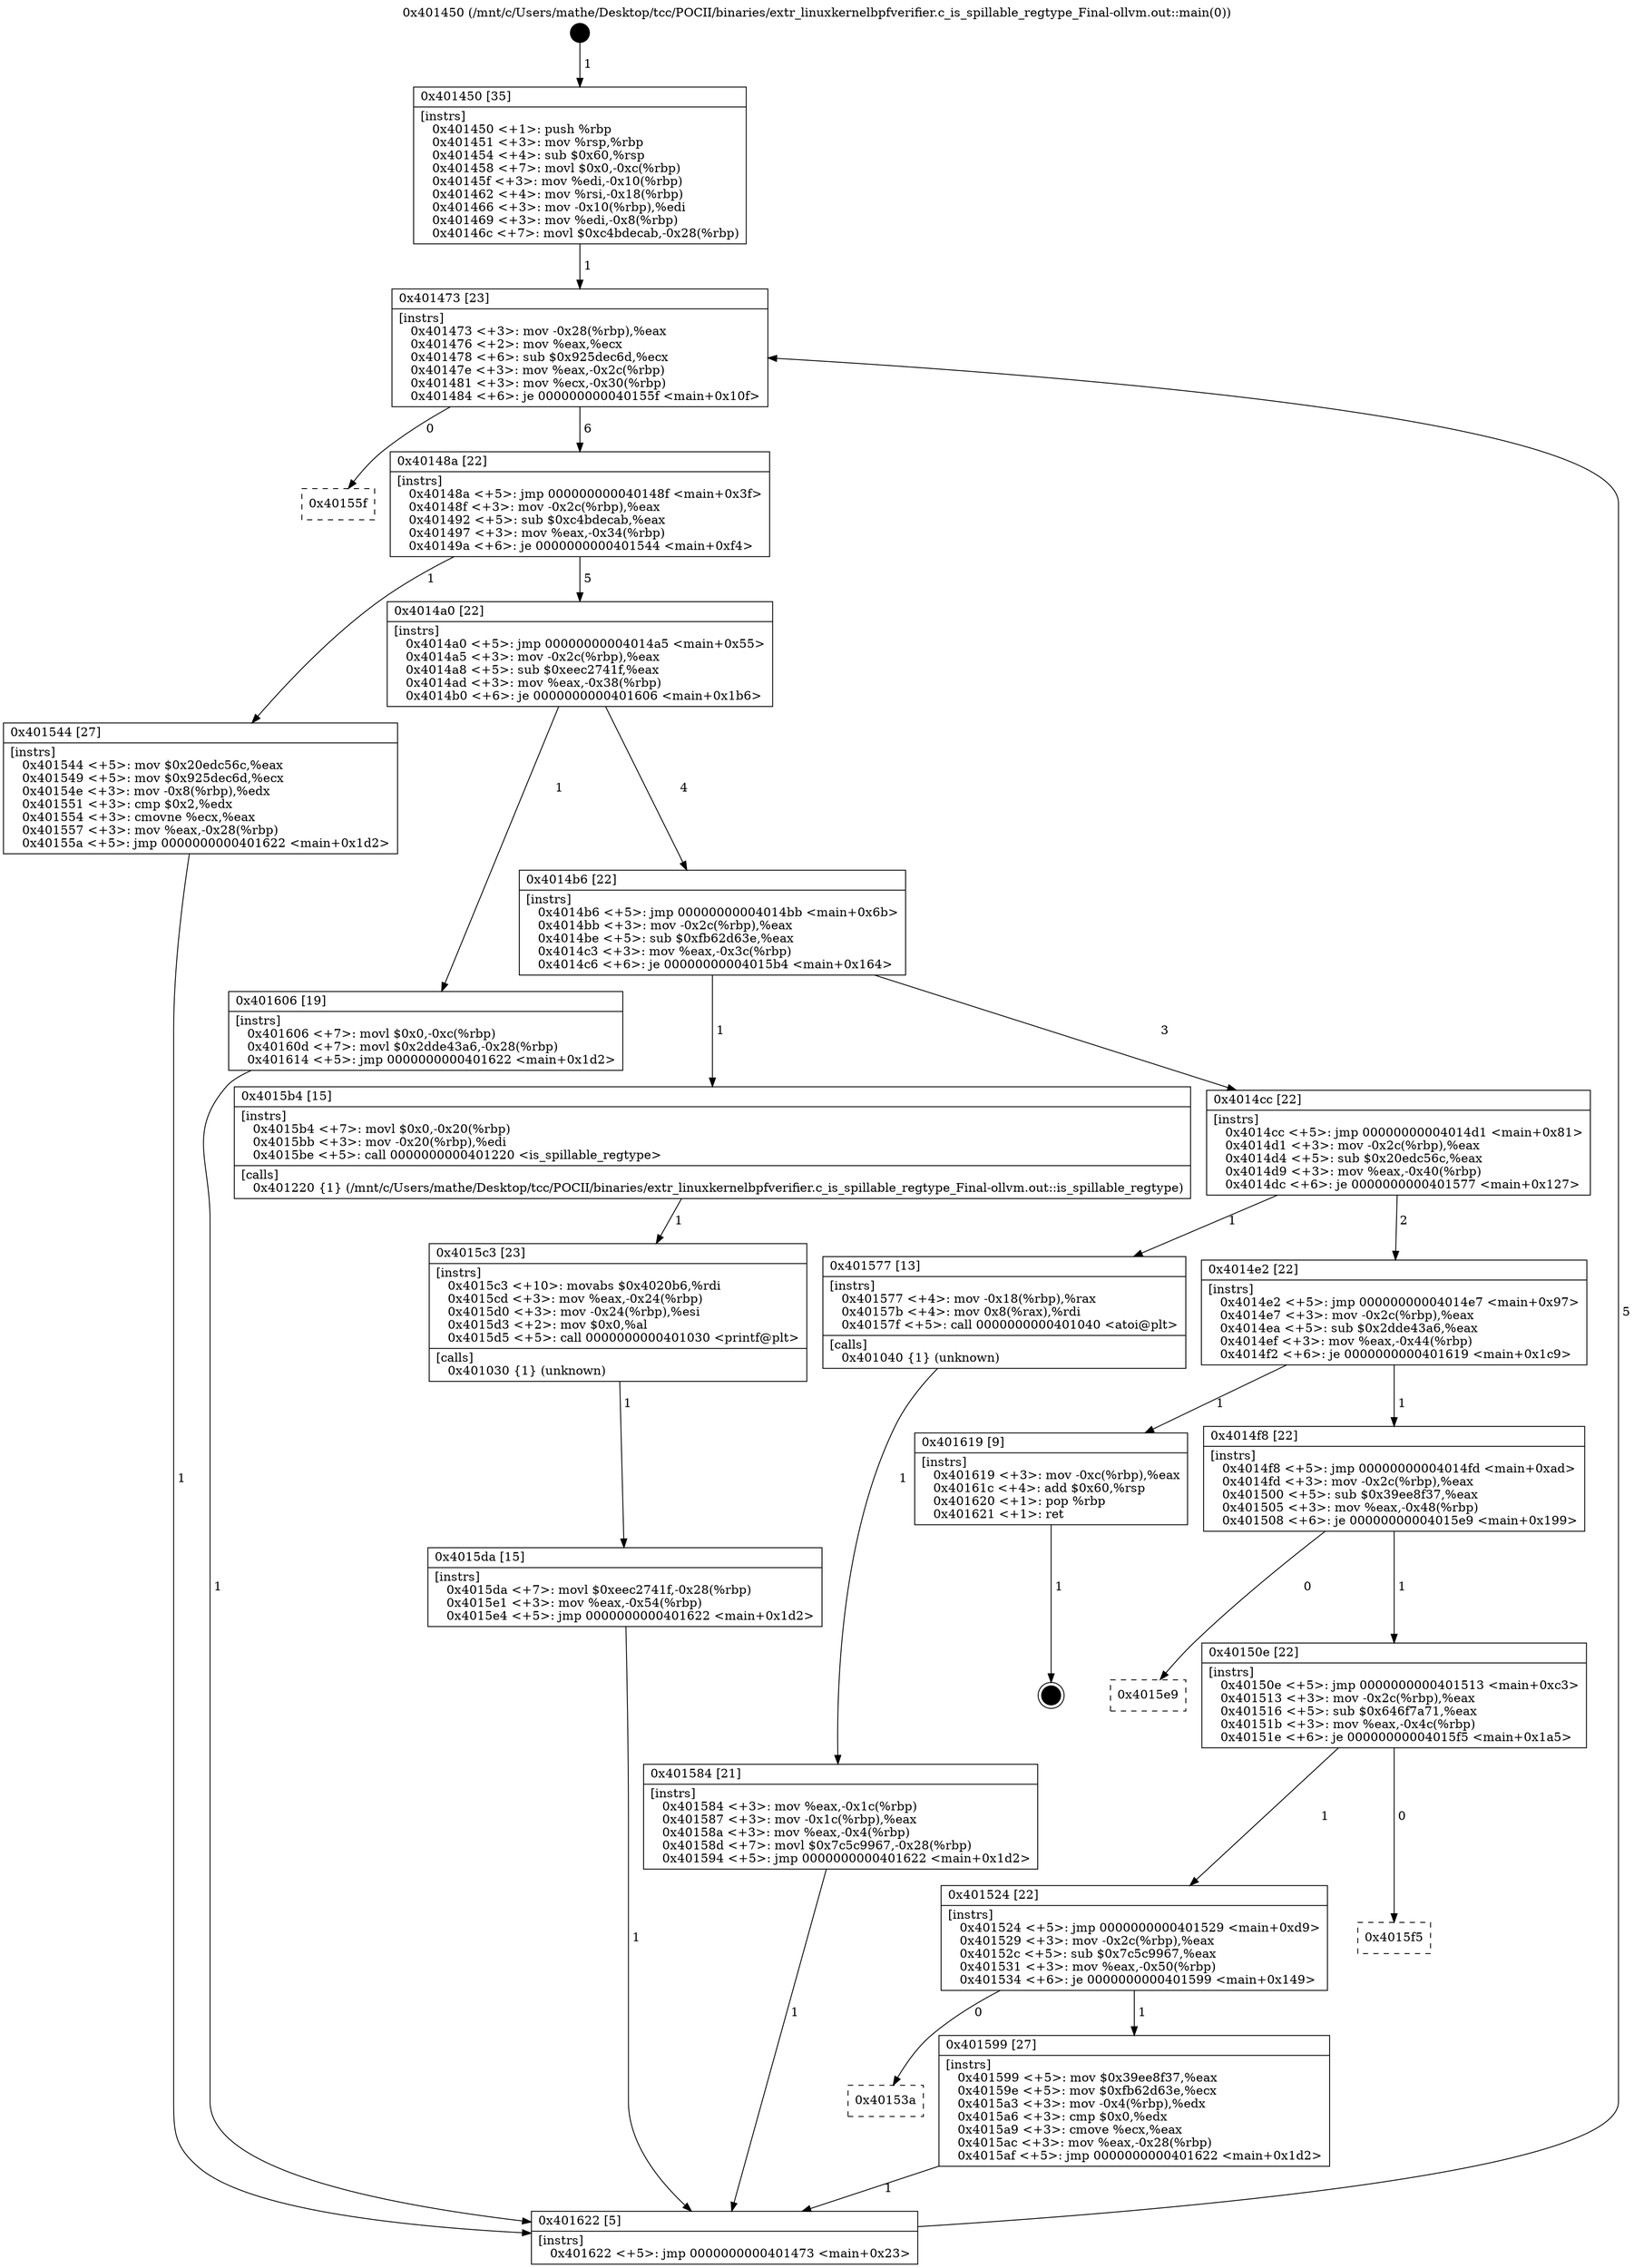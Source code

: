 digraph "0x401450" {
  label = "0x401450 (/mnt/c/Users/mathe/Desktop/tcc/POCII/binaries/extr_linuxkernelbpfverifier.c_is_spillable_regtype_Final-ollvm.out::main(0))"
  labelloc = "t"
  node[shape=record]

  Entry [label="",width=0.3,height=0.3,shape=circle,fillcolor=black,style=filled]
  "0x401473" [label="{
     0x401473 [23]\l
     | [instrs]\l
     &nbsp;&nbsp;0x401473 \<+3\>: mov -0x28(%rbp),%eax\l
     &nbsp;&nbsp;0x401476 \<+2\>: mov %eax,%ecx\l
     &nbsp;&nbsp;0x401478 \<+6\>: sub $0x925dec6d,%ecx\l
     &nbsp;&nbsp;0x40147e \<+3\>: mov %eax,-0x2c(%rbp)\l
     &nbsp;&nbsp;0x401481 \<+3\>: mov %ecx,-0x30(%rbp)\l
     &nbsp;&nbsp;0x401484 \<+6\>: je 000000000040155f \<main+0x10f\>\l
  }"]
  "0x40155f" [label="{
     0x40155f\l
  }", style=dashed]
  "0x40148a" [label="{
     0x40148a [22]\l
     | [instrs]\l
     &nbsp;&nbsp;0x40148a \<+5\>: jmp 000000000040148f \<main+0x3f\>\l
     &nbsp;&nbsp;0x40148f \<+3\>: mov -0x2c(%rbp),%eax\l
     &nbsp;&nbsp;0x401492 \<+5\>: sub $0xc4bdecab,%eax\l
     &nbsp;&nbsp;0x401497 \<+3\>: mov %eax,-0x34(%rbp)\l
     &nbsp;&nbsp;0x40149a \<+6\>: je 0000000000401544 \<main+0xf4\>\l
  }"]
  Exit [label="",width=0.3,height=0.3,shape=circle,fillcolor=black,style=filled,peripheries=2]
  "0x401544" [label="{
     0x401544 [27]\l
     | [instrs]\l
     &nbsp;&nbsp;0x401544 \<+5\>: mov $0x20edc56c,%eax\l
     &nbsp;&nbsp;0x401549 \<+5\>: mov $0x925dec6d,%ecx\l
     &nbsp;&nbsp;0x40154e \<+3\>: mov -0x8(%rbp),%edx\l
     &nbsp;&nbsp;0x401551 \<+3\>: cmp $0x2,%edx\l
     &nbsp;&nbsp;0x401554 \<+3\>: cmovne %ecx,%eax\l
     &nbsp;&nbsp;0x401557 \<+3\>: mov %eax,-0x28(%rbp)\l
     &nbsp;&nbsp;0x40155a \<+5\>: jmp 0000000000401622 \<main+0x1d2\>\l
  }"]
  "0x4014a0" [label="{
     0x4014a0 [22]\l
     | [instrs]\l
     &nbsp;&nbsp;0x4014a0 \<+5\>: jmp 00000000004014a5 \<main+0x55\>\l
     &nbsp;&nbsp;0x4014a5 \<+3\>: mov -0x2c(%rbp),%eax\l
     &nbsp;&nbsp;0x4014a8 \<+5\>: sub $0xeec2741f,%eax\l
     &nbsp;&nbsp;0x4014ad \<+3\>: mov %eax,-0x38(%rbp)\l
     &nbsp;&nbsp;0x4014b0 \<+6\>: je 0000000000401606 \<main+0x1b6\>\l
  }"]
  "0x401622" [label="{
     0x401622 [5]\l
     | [instrs]\l
     &nbsp;&nbsp;0x401622 \<+5\>: jmp 0000000000401473 \<main+0x23\>\l
  }"]
  "0x401450" [label="{
     0x401450 [35]\l
     | [instrs]\l
     &nbsp;&nbsp;0x401450 \<+1\>: push %rbp\l
     &nbsp;&nbsp;0x401451 \<+3\>: mov %rsp,%rbp\l
     &nbsp;&nbsp;0x401454 \<+4\>: sub $0x60,%rsp\l
     &nbsp;&nbsp;0x401458 \<+7\>: movl $0x0,-0xc(%rbp)\l
     &nbsp;&nbsp;0x40145f \<+3\>: mov %edi,-0x10(%rbp)\l
     &nbsp;&nbsp;0x401462 \<+4\>: mov %rsi,-0x18(%rbp)\l
     &nbsp;&nbsp;0x401466 \<+3\>: mov -0x10(%rbp),%edi\l
     &nbsp;&nbsp;0x401469 \<+3\>: mov %edi,-0x8(%rbp)\l
     &nbsp;&nbsp;0x40146c \<+7\>: movl $0xc4bdecab,-0x28(%rbp)\l
  }"]
  "0x4015da" [label="{
     0x4015da [15]\l
     | [instrs]\l
     &nbsp;&nbsp;0x4015da \<+7\>: movl $0xeec2741f,-0x28(%rbp)\l
     &nbsp;&nbsp;0x4015e1 \<+3\>: mov %eax,-0x54(%rbp)\l
     &nbsp;&nbsp;0x4015e4 \<+5\>: jmp 0000000000401622 \<main+0x1d2\>\l
  }"]
  "0x401606" [label="{
     0x401606 [19]\l
     | [instrs]\l
     &nbsp;&nbsp;0x401606 \<+7\>: movl $0x0,-0xc(%rbp)\l
     &nbsp;&nbsp;0x40160d \<+7\>: movl $0x2dde43a6,-0x28(%rbp)\l
     &nbsp;&nbsp;0x401614 \<+5\>: jmp 0000000000401622 \<main+0x1d2\>\l
  }"]
  "0x4014b6" [label="{
     0x4014b6 [22]\l
     | [instrs]\l
     &nbsp;&nbsp;0x4014b6 \<+5\>: jmp 00000000004014bb \<main+0x6b\>\l
     &nbsp;&nbsp;0x4014bb \<+3\>: mov -0x2c(%rbp),%eax\l
     &nbsp;&nbsp;0x4014be \<+5\>: sub $0xfb62d63e,%eax\l
     &nbsp;&nbsp;0x4014c3 \<+3\>: mov %eax,-0x3c(%rbp)\l
     &nbsp;&nbsp;0x4014c6 \<+6\>: je 00000000004015b4 \<main+0x164\>\l
  }"]
  "0x4015c3" [label="{
     0x4015c3 [23]\l
     | [instrs]\l
     &nbsp;&nbsp;0x4015c3 \<+10\>: movabs $0x4020b6,%rdi\l
     &nbsp;&nbsp;0x4015cd \<+3\>: mov %eax,-0x24(%rbp)\l
     &nbsp;&nbsp;0x4015d0 \<+3\>: mov -0x24(%rbp),%esi\l
     &nbsp;&nbsp;0x4015d3 \<+2\>: mov $0x0,%al\l
     &nbsp;&nbsp;0x4015d5 \<+5\>: call 0000000000401030 \<printf@plt\>\l
     | [calls]\l
     &nbsp;&nbsp;0x401030 \{1\} (unknown)\l
  }"]
  "0x4015b4" [label="{
     0x4015b4 [15]\l
     | [instrs]\l
     &nbsp;&nbsp;0x4015b4 \<+7\>: movl $0x0,-0x20(%rbp)\l
     &nbsp;&nbsp;0x4015bb \<+3\>: mov -0x20(%rbp),%edi\l
     &nbsp;&nbsp;0x4015be \<+5\>: call 0000000000401220 \<is_spillable_regtype\>\l
     | [calls]\l
     &nbsp;&nbsp;0x401220 \{1\} (/mnt/c/Users/mathe/Desktop/tcc/POCII/binaries/extr_linuxkernelbpfverifier.c_is_spillable_regtype_Final-ollvm.out::is_spillable_regtype)\l
  }"]
  "0x4014cc" [label="{
     0x4014cc [22]\l
     | [instrs]\l
     &nbsp;&nbsp;0x4014cc \<+5\>: jmp 00000000004014d1 \<main+0x81\>\l
     &nbsp;&nbsp;0x4014d1 \<+3\>: mov -0x2c(%rbp),%eax\l
     &nbsp;&nbsp;0x4014d4 \<+5\>: sub $0x20edc56c,%eax\l
     &nbsp;&nbsp;0x4014d9 \<+3\>: mov %eax,-0x40(%rbp)\l
     &nbsp;&nbsp;0x4014dc \<+6\>: je 0000000000401577 \<main+0x127\>\l
  }"]
  "0x40153a" [label="{
     0x40153a\l
  }", style=dashed]
  "0x401577" [label="{
     0x401577 [13]\l
     | [instrs]\l
     &nbsp;&nbsp;0x401577 \<+4\>: mov -0x18(%rbp),%rax\l
     &nbsp;&nbsp;0x40157b \<+4\>: mov 0x8(%rax),%rdi\l
     &nbsp;&nbsp;0x40157f \<+5\>: call 0000000000401040 \<atoi@plt\>\l
     | [calls]\l
     &nbsp;&nbsp;0x401040 \{1\} (unknown)\l
  }"]
  "0x4014e2" [label="{
     0x4014e2 [22]\l
     | [instrs]\l
     &nbsp;&nbsp;0x4014e2 \<+5\>: jmp 00000000004014e7 \<main+0x97\>\l
     &nbsp;&nbsp;0x4014e7 \<+3\>: mov -0x2c(%rbp),%eax\l
     &nbsp;&nbsp;0x4014ea \<+5\>: sub $0x2dde43a6,%eax\l
     &nbsp;&nbsp;0x4014ef \<+3\>: mov %eax,-0x44(%rbp)\l
     &nbsp;&nbsp;0x4014f2 \<+6\>: je 0000000000401619 \<main+0x1c9\>\l
  }"]
  "0x401584" [label="{
     0x401584 [21]\l
     | [instrs]\l
     &nbsp;&nbsp;0x401584 \<+3\>: mov %eax,-0x1c(%rbp)\l
     &nbsp;&nbsp;0x401587 \<+3\>: mov -0x1c(%rbp),%eax\l
     &nbsp;&nbsp;0x40158a \<+3\>: mov %eax,-0x4(%rbp)\l
     &nbsp;&nbsp;0x40158d \<+7\>: movl $0x7c5c9967,-0x28(%rbp)\l
     &nbsp;&nbsp;0x401594 \<+5\>: jmp 0000000000401622 \<main+0x1d2\>\l
  }"]
  "0x401599" [label="{
     0x401599 [27]\l
     | [instrs]\l
     &nbsp;&nbsp;0x401599 \<+5\>: mov $0x39ee8f37,%eax\l
     &nbsp;&nbsp;0x40159e \<+5\>: mov $0xfb62d63e,%ecx\l
     &nbsp;&nbsp;0x4015a3 \<+3\>: mov -0x4(%rbp),%edx\l
     &nbsp;&nbsp;0x4015a6 \<+3\>: cmp $0x0,%edx\l
     &nbsp;&nbsp;0x4015a9 \<+3\>: cmove %ecx,%eax\l
     &nbsp;&nbsp;0x4015ac \<+3\>: mov %eax,-0x28(%rbp)\l
     &nbsp;&nbsp;0x4015af \<+5\>: jmp 0000000000401622 \<main+0x1d2\>\l
  }"]
  "0x401619" [label="{
     0x401619 [9]\l
     | [instrs]\l
     &nbsp;&nbsp;0x401619 \<+3\>: mov -0xc(%rbp),%eax\l
     &nbsp;&nbsp;0x40161c \<+4\>: add $0x60,%rsp\l
     &nbsp;&nbsp;0x401620 \<+1\>: pop %rbp\l
     &nbsp;&nbsp;0x401621 \<+1\>: ret\l
  }"]
  "0x4014f8" [label="{
     0x4014f8 [22]\l
     | [instrs]\l
     &nbsp;&nbsp;0x4014f8 \<+5\>: jmp 00000000004014fd \<main+0xad\>\l
     &nbsp;&nbsp;0x4014fd \<+3\>: mov -0x2c(%rbp),%eax\l
     &nbsp;&nbsp;0x401500 \<+5\>: sub $0x39ee8f37,%eax\l
     &nbsp;&nbsp;0x401505 \<+3\>: mov %eax,-0x48(%rbp)\l
     &nbsp;&nbsp;0x401508 \<+6\>: je 00000000004015e9 \<main+0x199\>\l
  }"]
  "0x401524" [label="{
     0x401524 [22]\l
     | [instrs]\l
     &nbsp;&nbsp;0x401524 \<+5\>: jmp 0000000000401529 \<main+0xd9\>\l
     &nbsp;&nbsp;0x401529 \<+3\>: mov -0x2c(%rbp),%eax\l
     &nbsp;&nbsp;0x40152c \<+5\>: sub $0x7c5c9967,%eax\l
     &nbsp;&nbsp;0x401531 \<+3\>: mov %eax,-0x50(%rbp)\l
     &nbsp;&nbsp;0x401534 \<+6\>: je 0000000000401599 \<main+0x149\>\l
  }"]
  "0x4015e9" [label="{
     0x4015e9\l
  }", style=dashed]
  "0x40150e" [label="{
     0x40150e [22]\l
     | [instrs]\l
     &nbsp;&nbsp;0x40150e \<+5\>: jmp 0000000000401513 \<main+0xc3\>\l
     &nbsp;&nbsp;0x401513 \<+3\>: mov -0x2c(%rbp),%eax\l
     &nbsp;&nbsp;0x401516 \<+5\>: sub $0x646f7a71,%eax\l
     &nbsp;&nbsp;0x40151b \<+3\>: mov %eax,-0x4c(%rbp)\l
     &nbsp;&nbsp;0x40151e \<+6\>: je 00000000004015f5 \<main+0x1a5\>\l
  }"]
  "0x4015f5" [label="{
     0x4015f5\l
  }", style=dashed]
  Entry -> "0x401450" [label=" 1"]
  "0x401473" -> "0x40155f" [label=" 0"]
  "0x401473" -> "0x40148a" [label=" 6"]
  "0x401619" -> Exit [label=" 1"]
  "0x40148a" -> "0x401544" [label=" 1"]
  "0x40148a" -> "0x4014a0" [label=" 5"]
  "0x401544" -> "0x401622" [label=" 1"]
  "0x401450" -> "0x401473" [label=" 1"]
  "0x401622" -> "0x401473" [label=" 5"]
  "0x401606" -> "0x401622" [label=" 1"]
  "0x4014a0" -> "0x401606" [label=" 1"]
  "0x4014a0" -> "0x4014b6" [label=" 4"]
  "0x4015da" -> "0x401622" [label=" 1"]
  "0x4014b6" -> "0x4015b4" [label=" 1"]
  "0x4014b6" -> "0x4014cc" [label=" 3"]
  "0x4015c3" -> "0x4015da" [label=" 1"]
  "0x4014cc" -> "0x401577" [label=" 1"]
  "0x4014cc" -> "0x4014e2" [label=" 2"]
  "0x401577" -> "0x401584" [label=" 1"]
  "0x401584" -> "0x401622" [label=" 1"]
  "0x4015b4" -> "0x4015c3" [label=" 1"]
  "0x4014e2" -> "0x401619" [label=" 1"]
  "0x4014e2" -> "0x4014f8" [label=" 1"]
  "0x401599" -> "0x401622" [label=" 1"]
  "0x4014f8" -> "0x4015e9" [label=" 0"]
  "0x4014f8" -> "0x40150e" [label=" 1"]
  "0x401524" -> "0x401599" [label=" 1"]
  "0x40150e" -> "0x4015f5" [label=" 0"]
  "0x40150e" -> "0x401524" [label=" 1"]
  "0x401524" -> "0x40153a" [label=" 0"]
}
